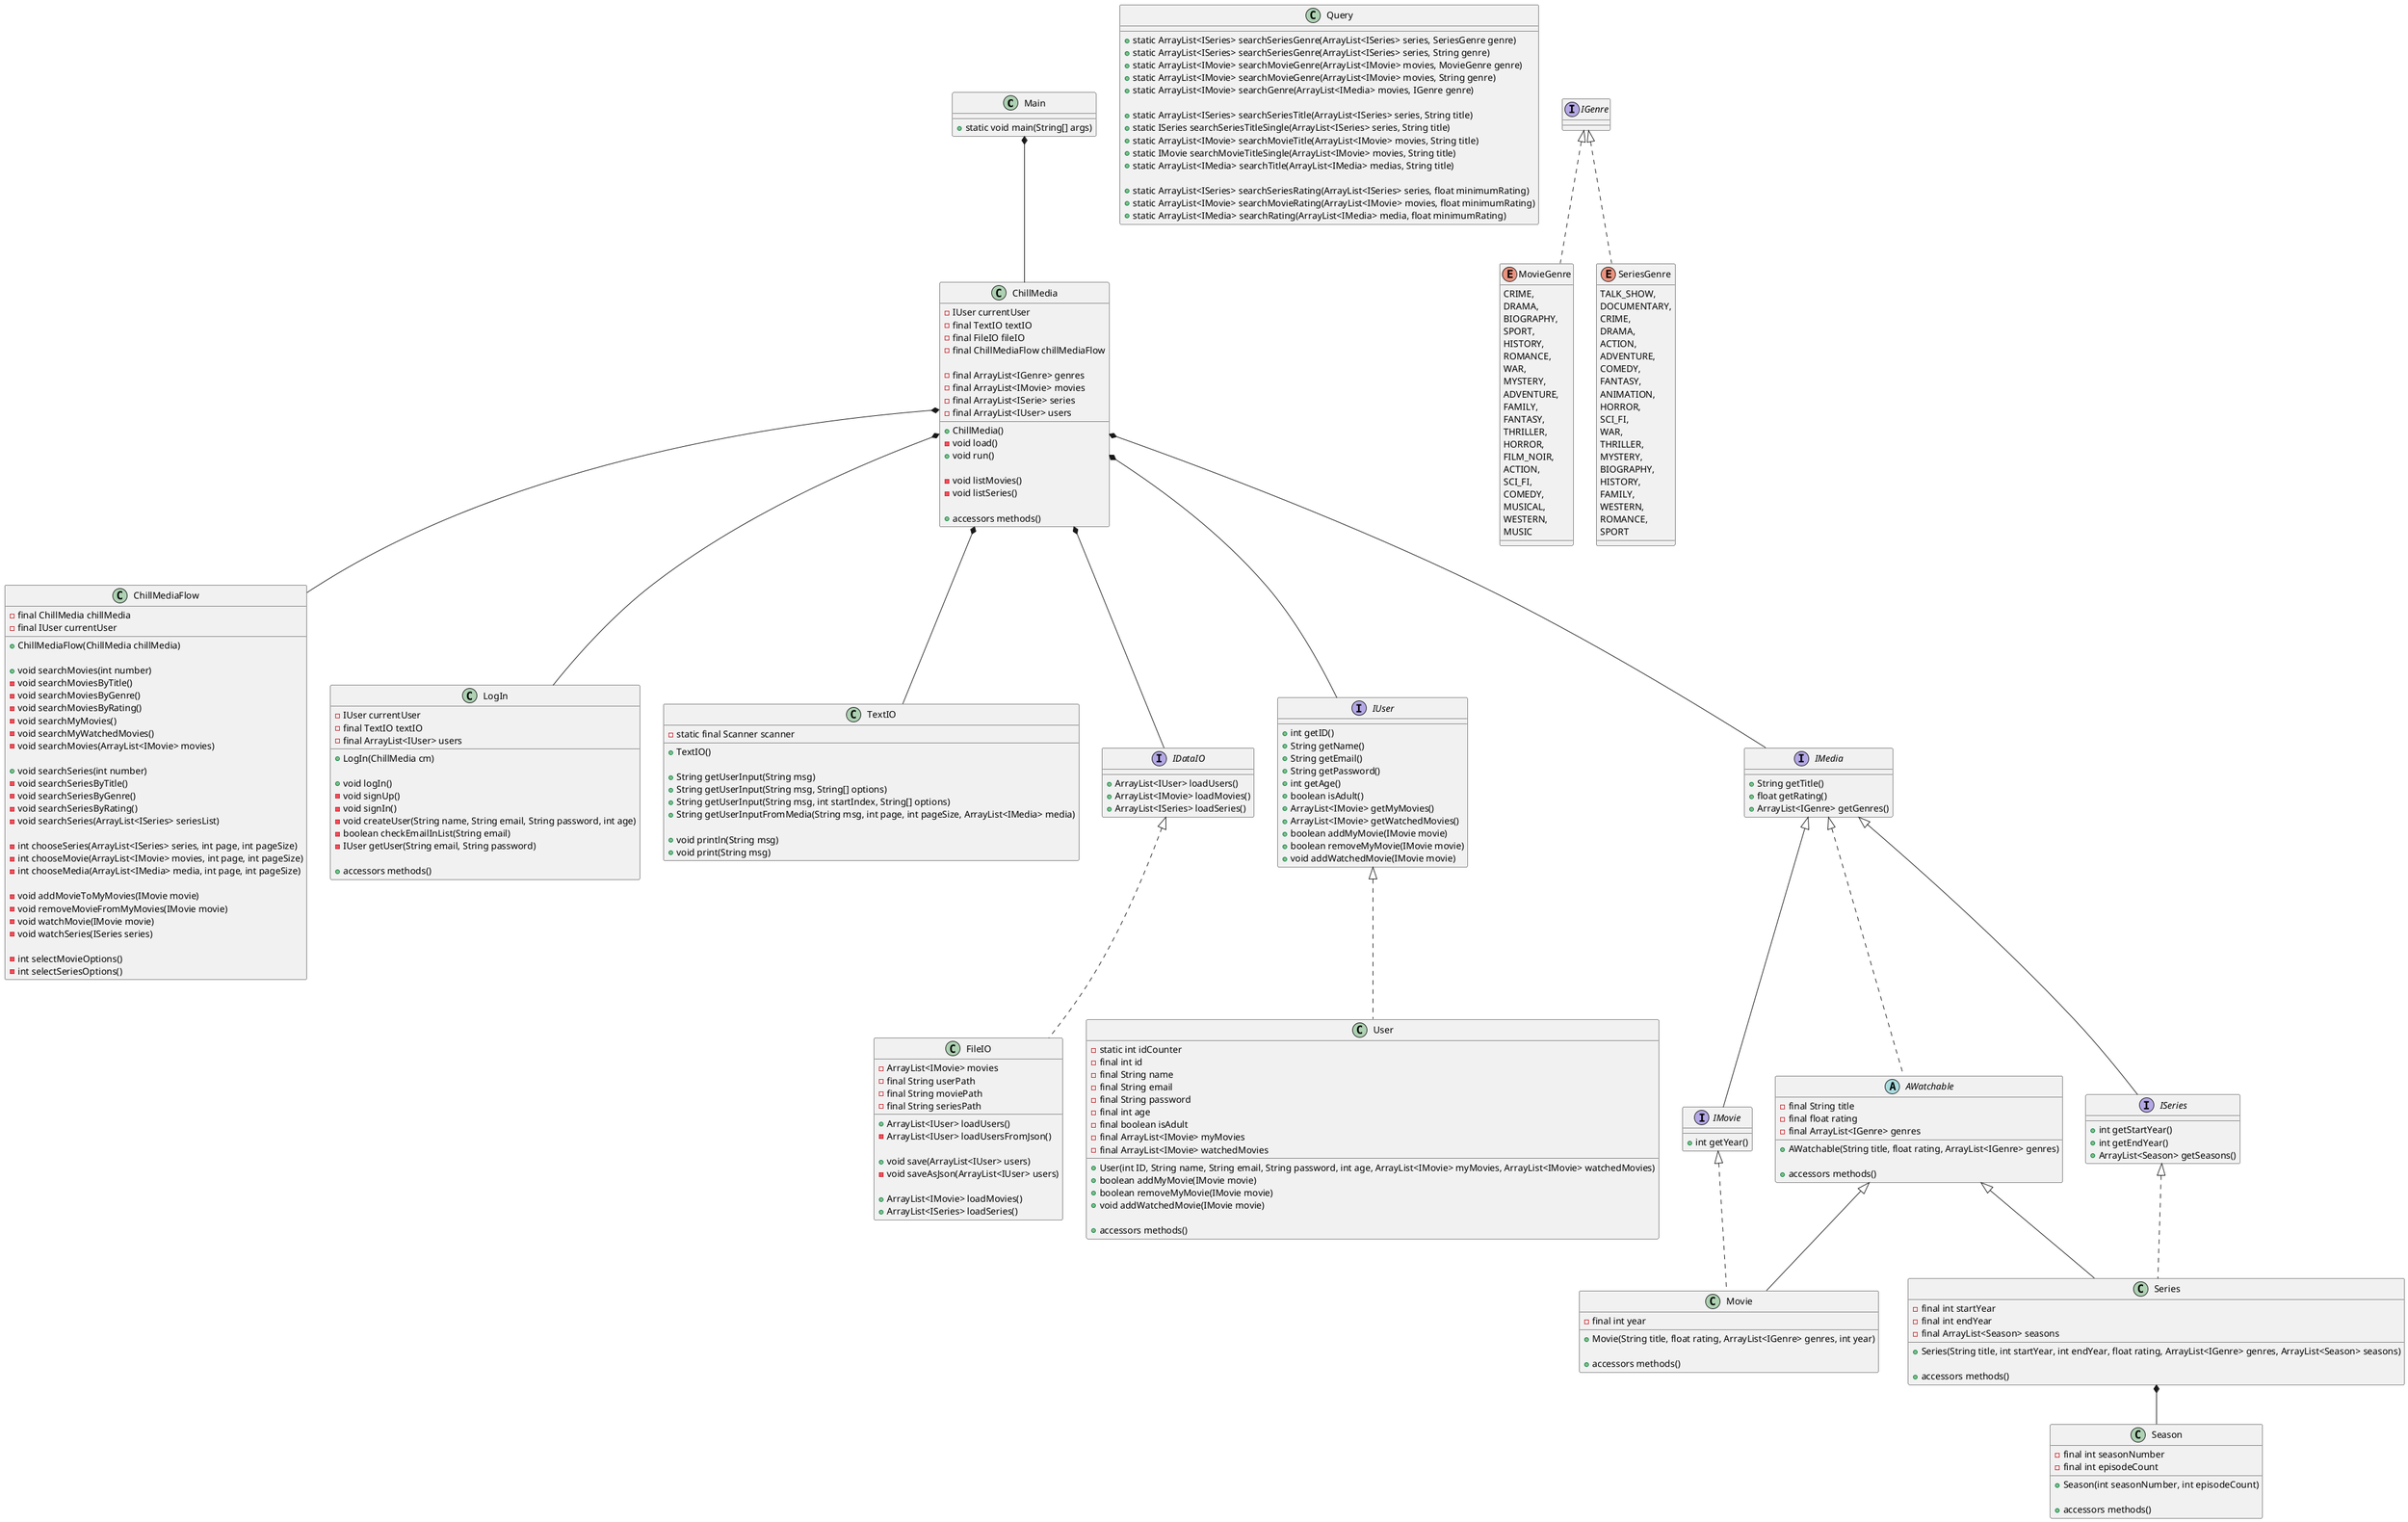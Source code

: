 @startuml

' *****************
' CLASS
' *****************

class Main {
    + static void main(String[] args)
}

class ChillMedia {
    - IUser currentUser
    - final TextIO textIO
    - final FileIO fileIO
    - final ChillMediaFlow chillMediaFlow

    - final ArrayList<IGenre> genres
    - final ArrayList<IMovie> movies
    - final ArrayList<ISerie> series
    - final ArrayList<IUser> users

    + ChillMedia()
    - void load()
    + void run()

    - void listMovies()
    - void listSeries()

    + accessors methods()
}

class ChillMediaFlow {
    - final ChillMedia chillMedia
    - final IUser currentUser

    + ChillMediaFlow(ChillMedia chillMedia)

    + void searchMovies(int number)
    - void searchMoviesByTitle()
    - void searchMoviesByGenre()
    - void searchMoviesByRating()
    - void searchMyMovies()
    - void searchMyWatchedMovies()
    - void searchMovies(ArrayList<IMovie> movies)

    + void searchSeries(int number)
    - void searchSeriesByTitle()
    - void searchSeriesByGenre()
    - void searchSeriesByRating()
    - void searchSeries(ArrayList<ISeries> seriesList)

    - int chooseSeries(ArrayList<ISeries> series, int page, int pageSize)
    - int chooseMovie(ArrayList<IMovie> movies, int page, int pageSize)
    - int chooseMedia(ArrayList<IMedia> media, int page, int pageSize)

    - void addMovieToMyMovies(IMovie movie)
    - void removeMovieFromMyMovies(IMovie movie)
    - void watchMovie(IMovie movie)
    - void watchSeries(ISeries series)

    - int selectMovieOptions()
    - int selectSeriesOptions()
}

class LogIn {
    - IUser currentUser
    - final TextIO textIO
    - final ArrayList<IUser> users

    + LogIn(ChillMedia cm)

    + void logIn()
    - void signUp()
    - void signIn()
    - void createUser(String name, String email, String password, int age)
    - boolean checkEmailInList(String email)
    - IUser getUser(String email, String password)

    + accessors methods()
}

class Query {
    ' STATIC CLASS, EVT. KUNNE MAN LAVE EN INSTANS AF DENNE
    ' OG BRUGE DEN I CHILLMEDIA OG DERFRA BRUGE QUERY
    + static ArrayList<ISeries> searchSeriesGenre(ArrayList<ISeries> series, SeriesGenre genre)
    + static ArrayList<ISeries> searchSeriesGenre(ArrayList<ISeries> series, String genre)
    + static ArrayList<IMovie> searchMovieGenre(ArrayList<IMovie> movies, MovieGenre genre)
    + static ArrayList<IMovie> searchMovieGenre(ArrayList<IMovie> movies, String genre)
    + static ArrayList<IMovie> searchGenre(ArrayList<IMedia> movies, IGenre genre)

    + static ArrayList<ISeries> searchSeriesTitle(ArrayList<ISeries> series, String title)
    + static ISeries searchSeriesTitleSingle(ArrayList<ISeries> series, String title)
    + static ArrayList<IMovie> searchMovieTitle(ArrayList<IMovie> movies, String title)
    + static IMovie searchMovieTitleSingle(ArrayList<IMovie> movies, String title)
    + static ArrayList<IMedia> searchTitle(ArrayList<IMedia> medias, String title)

    + static ArrayList<ISeries> searchSeriesRating(ArrayList<ISeries> series, float minimumRating)
    + static ArrayList<IMovie> searchMovieRating(ArrayList<IMovie> movies, float minimumRating)
    + static ArrayList<IMedia> searchRating(ArrayList<IMedia> media, float minimumRating)
}

class TextIO {
    - static final Scanner scanner

    + TextIO()

    + String getUserInput(String msg)
    + String getUserInput(String msg, String[] options)
    + String getUserInput(String msg, int startIndex, String[] options)
    + String getUserInputFromMedia(String msg, int page, int pageSize, ArrayList<IMedia> media)

    + void println(String msg)
    + void print(String msg)
}

class FileIO implements IDataIO {
    - ArrayList<IMovie> movies
    - final String userPath
    - final String moviePath
    - final String seriesPath

    + ArrayList<IUser> loadUsers()
    - ArrayList<IUser> loadUsersFromJson()

    + void save(ArrayList<IUser> users)
    - void saveAsJson(ArrayList<IUser> users)

    + ArrayList<IMovie> loadMovies()
    + ArrayList<ISeries> loadSeries()
}

class User implements IUser {
    - static int idCounter
    - final int id
    - final String name
    - final String email
    - final String password
    - final int age
    - final boolean isAdult
    - final ArrayList<IMovie> myMovies
    - final ArrayList<IMovie> watchedMovies

    + User(int ID, String name, String email, String password, int age, ArrayList<IMovie> myMovies, ArrayList<IMovie> watchedMovies)
    + boolean addMyMovie(IMovie movie)
    + boolean removeMyMovie(IMovie movie)
    + void addWatchedMovie(IMovie movie)

    + accessors methods()
}

class Movie extends AWatchable implements IMovie {
    - final int year

    + Movie(String title, float rating, ArrayList<IGenre> genres, int year)

    + accessors methods()
}

class Series extends AWatchable implements ISeries {
    - final int startYear
    - final int endYear
    - final ArrayList<Season> seasons

    + Series(String title, int startYear, int endYear, float rating, ArrayList<IGenre> genres, ArrayList<Season> seasons)

    + accessors methods()
}

class Season {
    - final int seasonNumber
    - final int episodeCount

    + Season(int seasonNumber, int episodeCount)

    + accessors methods()
}

' *****************
' ABSTRACT CLASS
' *****************

abstract class AWatchable implements IMedia {
    - final String title
    - final float rating
    - final ArrayList<IGenre> genres

    + AWatchable(String title, float rating, ArrayList<IGenre> genres)

    + accessors methods()
}

' *****************
' INTERFACES
' *****************

interface IMedia {
    + String getTitle()
    + float getRating()
    + ArrayList<IGenre> getGenres()
}

interface ISeries extends IMedia {
    + int getStartYear()
    + int getEndYear()
    + ArrayList<Season> getSeasons()
}

interface IMovie extends IMedia {
    + int getYear()
}

interface IUser {
    + int getID()
    + String getName()
    + String getEmail()
    + String getPassword()
    + int getAge()
    + boolean isAdult()
    + ArrayList<IMovie> getMyMovies()
    + ArrayList<IMovie> getWatchedMovies()
    + boolean addMyMovie(IMovie movie)
    + boolean removeMyMovie(IMovie movie)
    + void addWatchedMovie(IMovie movie)
}

interface IDataIO {
    + ArrayList<IUser> loadUsers()
    + ArrayList<IMovie> loadMovies()
    + ArrayList<ISeries> loadSeries()
}

interface IGenre { }

' *****************
' ENUMS
' *****************

enum MovieGenre implements IGenre {
    CRIME,
    DRAMA,
    BIOGRAPHY,
    SPORT,
    HISTORY,
    ROMANCE,
    WAR,
    MYSTERY,
    ADVENTURE,
    FAMILY,
    FANTASY,
    THRILLER,
    HORROR,
    FILM_NOIR,
    ACTION,
    SCI_FI,
    COMEDY,
    MUSICAL,
    WESTERN,
    MUSIC
}

enum SeriesGenre implements IGenre {
    TALK_SHOW,
    DOCUMENTARY,
    CRIME,
    DRAMA,
    ACTION,
    ADVENTURE,
    COMEDY,
    FANTASY,
    ANIMATION,
    HORROR,
    SCI_FI,
    WAR,
    THRILLER,
    MYSTERY,
    BIOGRAPHY,
    HISTORY,
    FAMILY,
    WESTERN,
    ROMANCE,
    SPORT
}

' *****************
' RELATIONS
' *****************

Main *-- ChillMedia

ChillMedia *-- IMedia
ChillMedia *-- TextIO
ChillMedia *-- IDataIO
ChillMedia *-- IUser
ChillMedia *-- LogIn
ChillMedia *-- ChillMediaFlow

Series *-- Season

@enduml